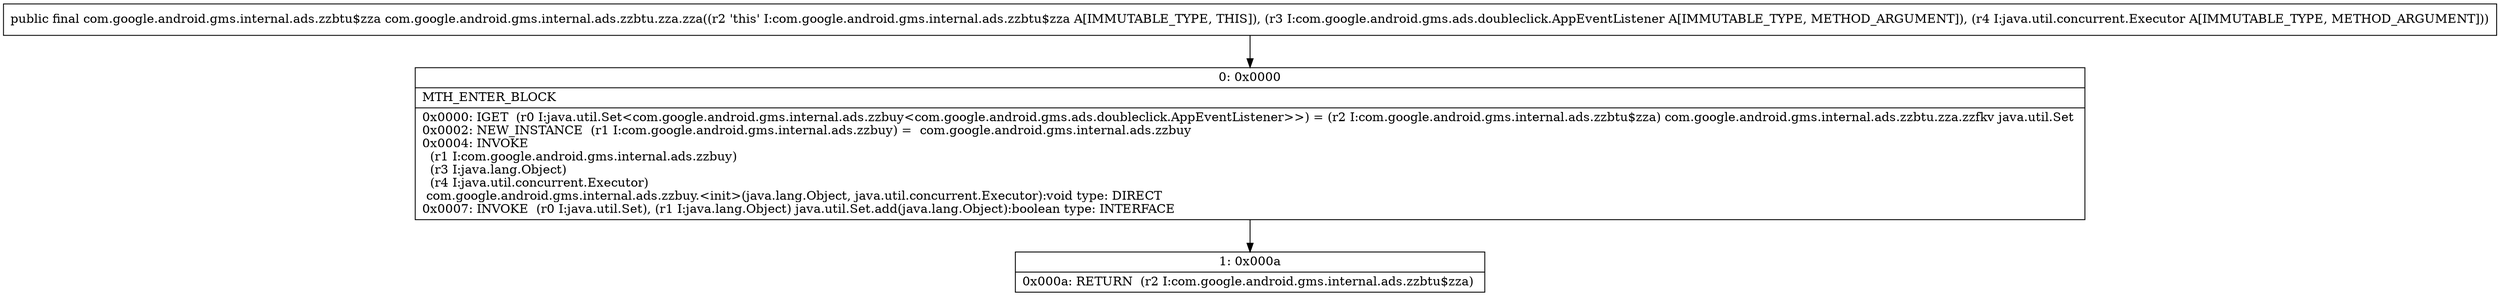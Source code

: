 digraph "CFG forcom.google.android.gms.internal.ads.zzbtu.zza.zza(Lcom\/google\/android\/gms\/ads\/doubleclick\/AppEventListener;Ljava\/util\/concurrent\/Executor;)Lcom\/google\/android\/gms\/internal\/ads\/zzbtu$zza;" {
Node_0 [shape=record,label="{0\:\ 0x0000|MTH_ENTER_BLOCK\l|0x0000: IGET  (r0 I:java.util.Set\<com.google.android.gms.internal.ads.zzbuy\<com.google.android.gms.ads.doubleclick.AppEventListener\>\>) = (r2 I:com.google.android.gms.internal.ads.zzbtu$zza) com.google.android.gms.internal.ads.zzbtu.zza.zzfkv java.util.Set \l0x0002: NEW_INSTANCE  (r1 I:com.google.android.gms.internal.ads.zzbuy) =  com.google.android.gms.internal.ads.zzbuy \l0x0004: INVOKE  \l  (r1 I:com.google.android.gms.internal.ads.zzbuy)\l  (r3 I:java.lang.Object)\l  (r4 I:java.util.concurrent.Executor)\l com.google.android.gms.internal.ads.zzbuy.\<init\>(java.lang.Object, java.util.concurrent.Executor):void type: DIRECT \l0x0007: INVOKE  (r0 I:java.util.Set), (r1 I:java.lang.Object) java.util.Set.add(java.lang.Object):boolean type: INTERFACE \l}"];
Node_1 [shape=record,label="{1\:\ 0x000a|0x000a: RETURN  (r2 I:com.google.android.gms.internal.ads.zzbtu$zza) \l}"];
MethodNode[shape=record,label="{public final com.google.android.gms.internal.ads.zzbtu$zza com.google.android.gms.internal.ads.zzbtu.zza.zza((r2 'this' I:com.google.android.gms.internal.ads.zzbtu$zza A[IMMUTABLE_TYPE, THIS]), (r3 I:com.google.android.gms.ads.doubleclick.AppEventListener A[IMMUTABLE_TYPE, METHOD_ARGUMENT]), (r4 I:java.util.concurrent.Executor A[IMMUTABLE_TYPE, METHOD_ARGUMENT])) }"];
MethodNode -> Node_0;
Node_0 -> Node_1;
}

